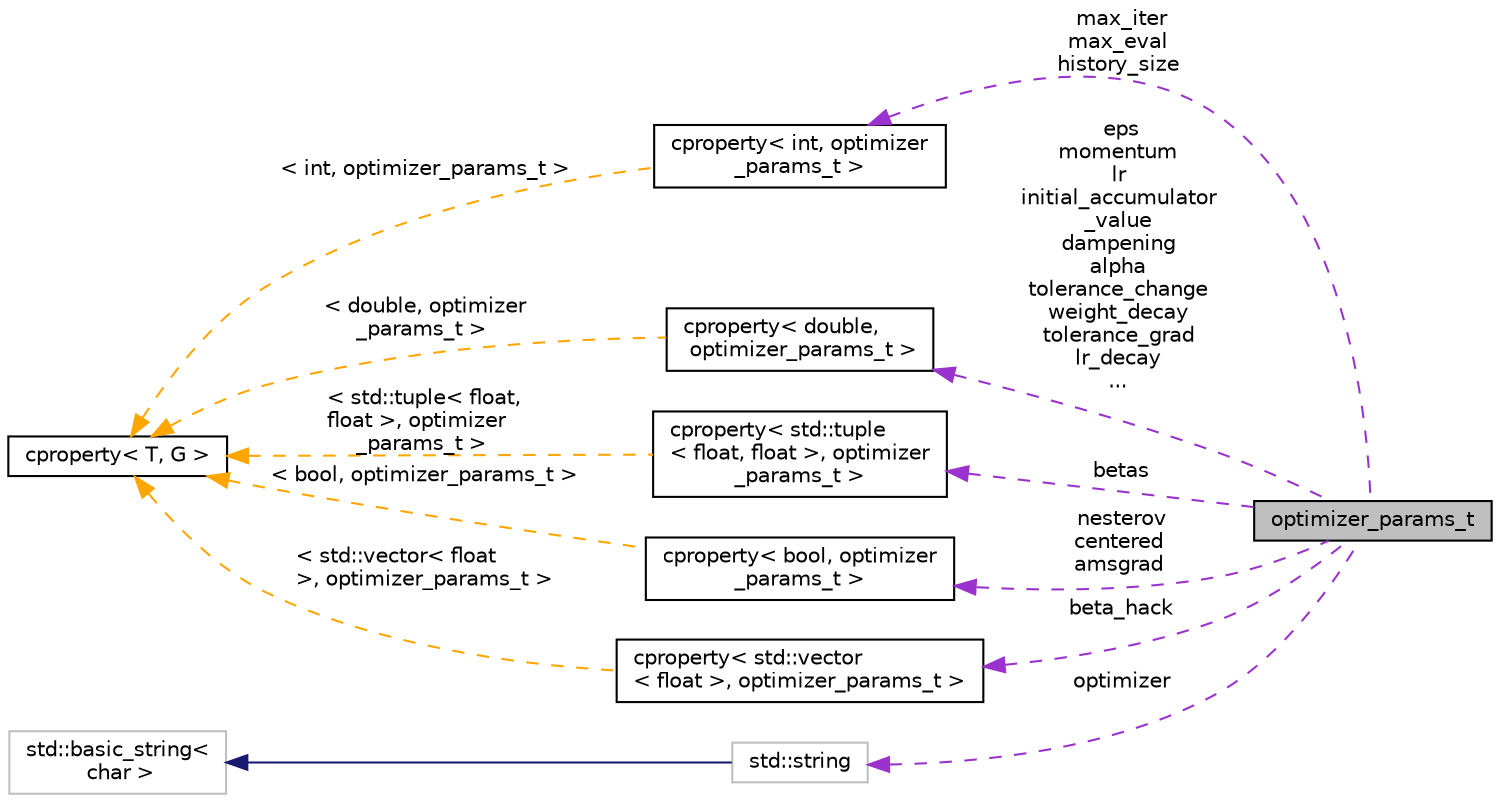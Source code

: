 digraph "optimizer_params_t"
{
 // INTERACTIVE_SVG=YES
 // LATEX_PDF_SIZE
  edge [fontname="Helvetica",fontsize="10",labelfontname="Helvetica",labelfontsize="10"];
  node [fontname="Helvetica",fontsize="10",shape=record];
  rankdir="LR";
  Node1 [label="optimizer_params_t",height=0.2,width=0.4,color="black", fillcolor="grey75", style="filled", fontcolor="black",tooltip=" "];
  Node2 -> Node1 [dir="back",color="darkorchid3",fontsize="10",style="dashed",label=" max_iter\nmax_eval\nhistory_size" ,fontname="Helvetica"];
  Node2 [label="cproperty\< int, optimizer\l_params_t \>",height=0.2,width=0.4,color="black", fillcolor="white", style="filled",URL="$classcproperty.html",tooltip=" "];
  Node3 -> Node2 [dir="back",color="orange",fontsize="10",style="dashed",label=" \< int, optimizer_params_t \>" ,fontname="Helvetica"];
  Node3 [label="cproperty\< T, G \>",height=0.2,width=0.4,color="black", fillcolor="white", style="filled",URL="$classcproperty.html",tooltip=" "];
  Node4 -> Node1 [dir="back",color="darkorchid3",fontsize="10",style="dashed",label=" eps\nmomentum\nlr\ninitial_accumulator\l_value\ndampening\nalpha\ntolerance_change\nweight_decay\ntolerance_grad\nlr_decay\n..." ,fontname="Helvetica"];
  Node4 [label="cproperty\< double,\l optimizer_params_t \>",height=0.2,width=0.4,color="black", fillcolor="white", style="filled",URL="$classcproperty.html",tooltip=" "];
  Node3 -> Node4 [dir="back",color="orange",fontsize="10",style="dashed",label=" \< double, optimizer\l_params_t \>" ,fontname="Helvetica"];
  Node5 -> Node1 [dir="back",color="darkorchid3",fontsize="10",style="dashed",label=" betas" ,fontname="Helvetica"];
  Node5 [label="cproperty\< std::tuple\l\< float, float \>, optimizer\l_params_t \>",height=0.2,width=0.4,color="black", fillcolor="white", style="filled",URL="$classcproperty.html",tooltip=" "];
  Node3 -> Node5 [dir="back",color="orange",fontsize="10",style="dashed",label=" \< std::tuple\< float,\l float \>, optimizer\l_params_t \>" ,fontname="Helvetica"];
  Node6 -> Node1 [dir="back",color="darkorchid3",fontsize="10",style="dashed",label=" nesterov\ncentered\namsgrad" ,fontname="Helvetica"];
  Node6 [label="cproperty\< bool, optimizer\l_params_t \>",height=0.2,width=0.4,color="black", fillcolor="white", style="filled",URL="$classcproperty.html",tooltip=" "];
  Node3 -> Node6 [dir="back",color="orange",fontsize="10",style="dashed",label=" \< bool, optimizer_params_t \>" ,fontname="Helvetica"];
  Node7 -> Node1 [dir="back",color="darkorchid3",fontsize="10",style="dashed",label=" beta_hack" ,fontname="Helvetica"];
  Node7 [label="cproperty\< std::vector\l\< float \>, optimizer_params_t \>",height=0.2,width=0.4,color="black", fillcolor="white", style="filled",URL="$classcproperty.html",tooltip=" "];
  Node3 -> Node7 [dir="back",color="orange",fontsize="10",style="dashed",label=" \< std::vector\< float\l \>, optimizer_params_t \>" ,fontname="Helvetica"];
  Node8 -> Node1 [dir="back",color="darkorchid3",fontsize="10",style="dashed",label=" optimizer" ,fontname="Helvetica"];
  Node8 [label="std::string",height=0.2,width=0.4,color="grey75", fillcolor="white", style="filled",tooltip="STL class."];
  Node9 -> Node8 [dir="back",color="midnightblue",fontsize="10",style="solid",fontname="Helvetica"];
  Node9 [label="std::basic_string\<\l char \>",height=0.2,width=0.4,color="grey75", fillcolor="white", style="filled",tooltip="STL class."];
}
